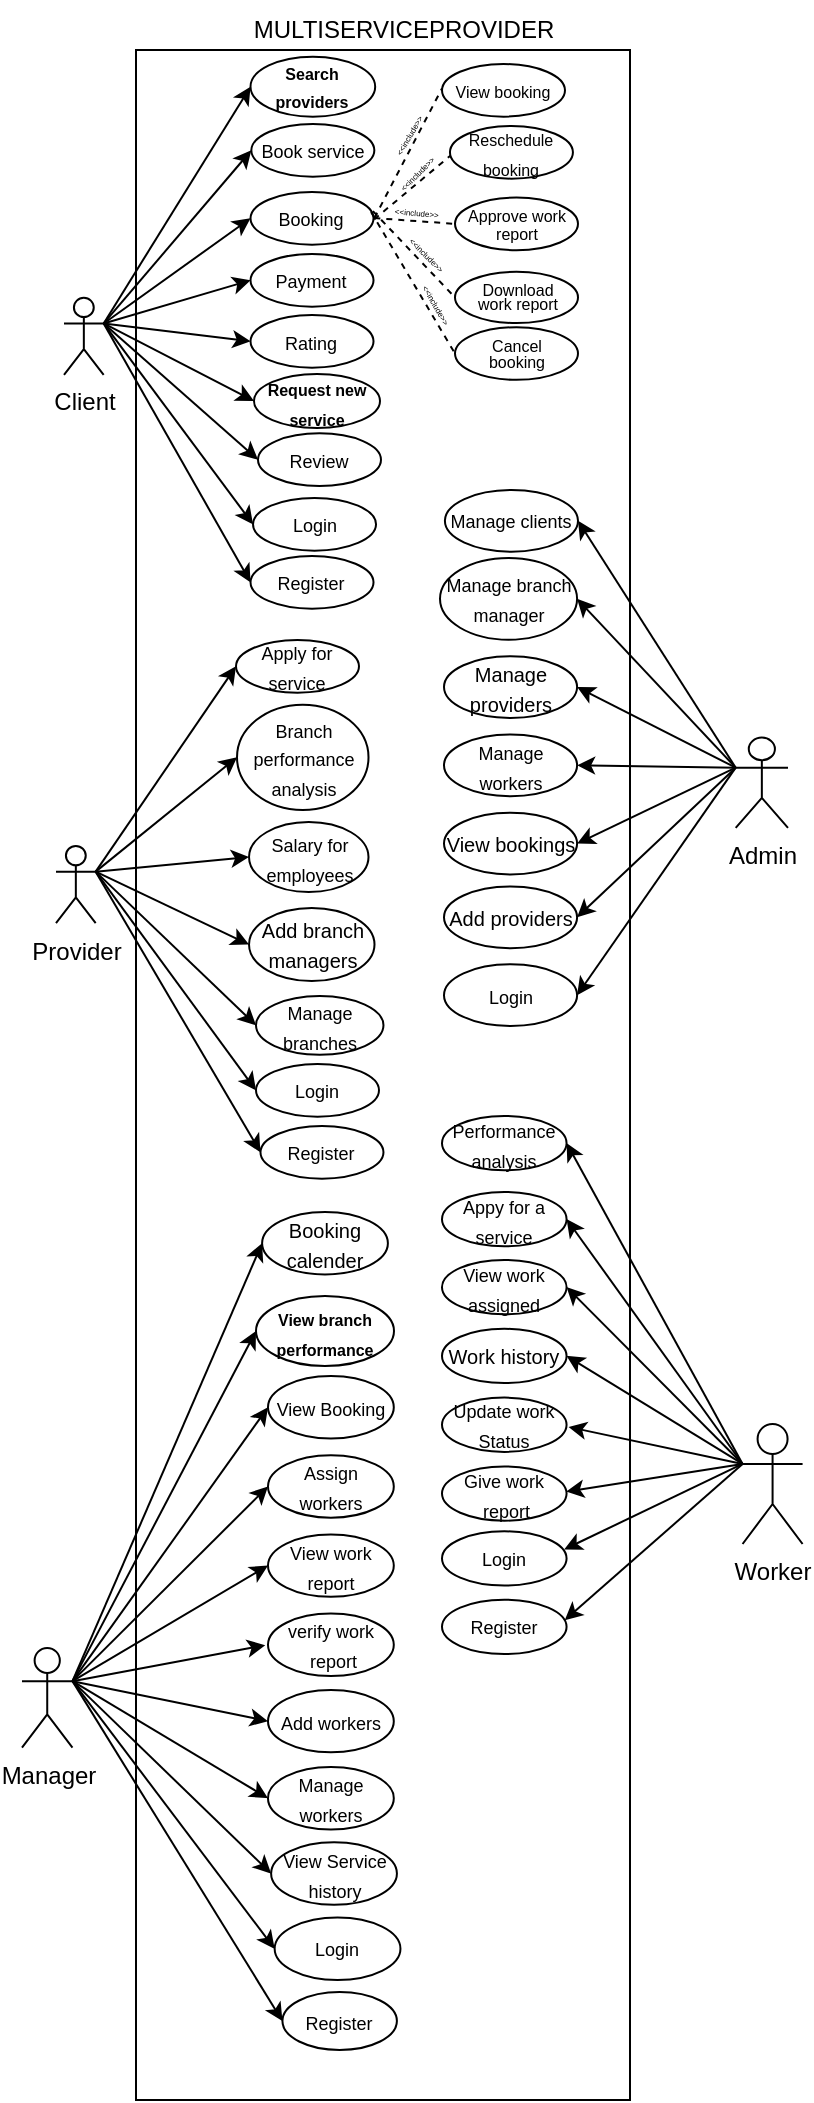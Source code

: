 <mxfile version="23.1.1" type="device">
  <diagram name="Page-1" id="oVPi933CWWoep60OKZXL">
    <mxGraphModel dx="1177" dy="515" grid="0" gridSize="10" guides="1" tooltips="1" connect="1" arrows="1" fold="1" page="1" pageScale="1" pageWidth="827" pageHeight="1169" math="0" shadow="0">
      <root>
        <mxCell id="0" />
        <mxCell id="1" parent="0" />
        <mxCell id="0siwuVJM-t-YtTtaEbzd-194" value="" style="rounded=0;whiteSpace=wrap;html=1;" parent="1" vertex="1">
          <mxGeometry x="186" y="35" width="247" height="1025" as="geometry" />
        </mxCell>
        <mxCell id="0siwuVJM-t-YtTtaEbzd-187" value="" style="group" parent="1" vertex="1" connectable="0">
          <mxGeometry x="163" y="42" width="244" height="272.32" as="geometry" />
        </mxCell>
        <mxCell id="0siwuVJM-t-YtTtaEbzd-21" value="&lt;font style=&quot;font-size: 4px;&quot;&gt;&amp;lt;&amp;lt;include&amp;gt;&amp;gt;&lt;/font&gt;" style="text;html=1;align=center;verticalAlign=middle;resizable=0;points=[];autosize=1;strokeColor=none;fillColor=none;rotation=-60;fontSize=6;container=0;" parent="0siwuVJM-t-YtTtaEbzd-187" vertex="1">
          <mxGeometry x="138.996" y="26.32" width="40" height="19" as="geometry" />
        </mxCell>
        <mxCell id="0siwuVJM-t-YtTtaEbzd-2" value="&lt;p style=&quot;line-height: 100%;&quot;&gt;&lt;font style=&quot;font-size: 8px;&quot;&gt;&lt;b&gt;Search providers&lt;/b&gt;&lt;/font&gt;&lt;/p&gt;" style="ellipse;whiteSpace=wrap;html=1;container=0;" parent="0siwuVJM-t-YtTtaEbzd-187" vertex="1">
          <mxGeometry x="80.26" y="-3.68" width="62.33" height="30" as="geometry" />
        </mxCell>
        <mxCell id="0siwuVJM-t-YtTtaEbzd-3" value="&lt;font style=&quot;font-size: 9px;&quot;&gt;Book service&lt;/font&gt;" style="ellipse;whiteSpace=wrap;html=1;container=0;" parent="0siwuVJM-t-YtTtaEbzd-187" vertex="1">
          <mxGeometry x="80.672" y="30.003" width="61.496" height="26.321" as="geometry" />
        </mxCell>
        <mxCell id="0siwuVJM-t-YtTtaEbzd-4" value="&lt;font style=&quot;font-size: 9px;&quot;&gt;Booking&lt;/font&gt;" style="ellipse;whiteSpace=wrap;html=1;container=0;" parent="0siwuVJM-t-YtTtaEbzd-187" vertex="1">
          <mxGeometry x="80.262" y="64.005" width="61.496" height="26.321" as="geometry" />
        </mxCell>
        <mxCell id="0siwuVJM-t-YtTtaEbzd-5" value="&lt;font style=&quot;font-size: 9px;&quot;&gt;Payment&lt;/font&gt;" style="ellipse;whiteSpace=wrap;html=1;container=0;" parent="0siwuVJM-t-YtTtaEbzd-187" vertex="1">
          <mxGeometry x="80.262" y="94.998" width="61.496" height="26.321" as="geometry" />
        </mxCell>
        <mxCell id="0siwuVJM-t-YtTtaEbzd-6" value="&lt;font style=&quot;font-size: 9px;&quot;&gt;Rating&lt;/font&gt;" style="ellipse;whiteSpace=wrap;html=1;container=0;" parent="0siwuVJM-t-YtTtaEbzd-187" vertex="1">
          <mxGeometry x="80.262" y="125.511" width="61.496" height="26.321" as="geometry" />
        </mxCell>
        <mxCell id="0siwuVJM-t-YtTtaEbzd-7" value="&lt;font style=&quot;font-size: 9px;&quot;&gt;Review&lt;/font&gt;" style="ellipse;whiteSpace=wrap;html=1;container=0;" parent="0siwuVJM-t-YtTtaEbzd-187" vertex="1">
          <mxGeometry x="84.002" y="184.674" width="61.496" height="26.321" as="geometry" />
        </mxCell>
        <mxCell id="0siwuVJM-t-YtTtaEbzd-8" value="&lt;font style=&quot;font-size: 9px;&quot;&gt;Login&lt;/font&gt;" style="ellipse;whiteSpace=wrap;html=1;container=0;" parent="0siwuVJM-t-YtTtaEbzd-187" vertex="1">
          <mxGeometry x="81.512" y="216.996" width="61.496" height="26.321" as="geometry" />
        </mxCell>
        <mxCell id="0siwuVJM-t-YtTtaEbzd-12" value="" style="endArrow=none;dashed=1;html=1;rounded=0;entryX=0;entryY=0.463;entryDx=0;entryDy=0;entryPerimeter=0;" parent="0siwuVJM-t-YtTtaEbzd-187" target="0siwuVJM-t-YtTtaEbzd-14" edge="1">
          <mxGeometry width="50" height="50" relative="1" as="geometry">
            <mxPoint x="142.168" y="77.037" as="sourcePoint" />
            <mxPoint x="184.488" y="52.0" as="targetPoint" />
          </mxGeometry>
        </mxCell>
        <mxCell id="0siwuVJM-t-YtTtaEbzd-14" value="&lt;font style=&quot;font-size: 8px;&quot;&gt;View booking&lt;/font&gt;" style="ellipse;whiteSpace=wrap;html=1;container=0;" parent="0siwuVJM-t-YtTtaEbzd-187" vertex="1">
          <mxGeometry x="176.004" y="0.003" width="61.496" height="26.321" as="geometry" />
        </mxCell>
        <mxCell id="0siwuVJM-t-YtTtaEbzd-15" value="&lt;p style=&quot;line-height: 60%;&quot;&gt;&lt;font style=&quot;font-size: 8px;&quot;&gt;Approve work&lt;br&gt;report&lt;/font&gt;&lt;/p&gt;" style="ellipse;whiteSpace=wrap;html=1;container=0;" parent="0siwuVJM-t-YtTtaEbzd-187" vertex="1">
          <mxGeometry x="182.504" y="66.765" width="61.496" height="26.321" as="geometry" />
        </mxCell>
        <mxCell id="0siwuVJM-t-YtTtaEbzd-16" value="&lt;p style=&quot;line-height: 80%; font-size: 8px;&quot;&gt;&lt;font style=&quot;font-size: 8px;&quot;&gt;Download&lt;br&gt;work report&lt;/font&gt;&lt;/p&gt;" style="ellipse;whiteSpace=wrap;html=1;container=0;" parent="0siwuVJM-t-YtTtaEbzd-187" vertex="1">
          <mxGeometry x="182.5" y="103.89" width="61.5" height="25.64" as="geometry" />
        </mxCell>
        <mxCell id="0siwuVJM-t-YtTtaEbzd-17" value="&lt;p style=&quot;line-height: 100%; font-size: 8px;&quot;&gt;&lt;font style=&quot;font-size: 8px;&quot;&gt;Cancel&lt;br&gt;booking&lt;/font&gt;&lt;/p&gt;" style="ellipse;whiteSpace=wrap;html=1;container=0;" parent="0siwuVJM-t-YtTtaEbzd-187" vertex="1">
          <mxGeometry x="182.504" y="131.605" width="61.496" height="26.321" as="geometry" />
        </mxCell>
        <mxCell id="0siwuVJM-t-YtTtaEbzd-18" value="" style="endArrow=none;dashed=1;html=1;rounded=0;entryX=0;entryY=0.5;entryDx=0;entryDy=0;" parent="0siwuVJM-t-YtTtaEbzd-187" target="0siwuVJM-t-YtTtaEbzd-15" edge="1">
          <mxGeometry width="50" height="50" relative="1" as="geometry">
            <mxPoint x="142.168" y="77.037" as="sourcePoint" />
            <mxPoint x="175.23" y="44.938" as="targetPoint" />
          </mxGeometry>
        </mxCell>
        <mxCell id="0siwuVJM-t-YtTtaEbzd-19" value="" style="endArrow=none;dashed=1;html=1;rounded=0;entryX=0;entryY=0.5;entryDx=0;entryDy=0;exitX=0.995;exitY=0.362;exitDx=0;exitDy=0;exitPerimeter=0;" parent="0siwuVJM-t-YtTtaEbzd-187" source="0siwuVJM-t-YtTtaEbzd-4" target="0siwuVJM-t-YtTtaEbzd-16" edge="1">
          <mxGeometry width="50" height="50" relative="1" as="geometry">
            <mxPoint x="148.78" y="83.457" as="sourcePoint" />
            <mxPoint x="191.1" y="86.667" as="targetPoint" />
          </mxGeometry>
        </mxCell>
        <mxCell id="0siwuVJM-t-YtTtaEbzd-20" value="" style="endArrow=none;dashed=1;html=1;rounded=0;entryX=0;entryY=0.5;entryDx=0;entryDy=0;exitX=0.98;exitY=0.379;exitDx=0;exitDy=0;exitPerimeter=0;" parent="0siwuVJM-t-YtTtaEbzd-187" source="0siwuVJM-t-YtTtaEbzd-4" target="0siwuVJM-t-YtTtaEbzd-17" edge="1">
          <mxGeometry width="50" height="50" relative="1" as="geometry">
            <mxPoint x="155.393" y="89.877" as="sourcePoint" />
            <mxPoint x="197.713" y="93.086" as="targetPoint" />
          </mxGeometry>
        </mxCell>
        <mxCell id="0siwuVJM-t-YtTtaEbzd-25" value="&lt;font style=&quot;font-size: 4px;&quot;&gt;&amp;lt;&amp;lt;include&amp;gt;&amp;gt;&lt;/font&gt;" style="text;html=1;align=center;verticalAlign=middle;resizable=0;points=[];autosize=1;strokeColor=none;fillColor=none;rotation=5;fontSize=6;container=0;" parent="0siwuVJM-t-YtTtaEbzd-187" vertex="1">
          <mxGeometry x="142.504" y="64.003" width="40" height="19" as="geometry" />
        </mxCell>
        <mxCell id="0siwuVJM-t-YtTtaEbzd-26" value="&lt;font style=&quot;font-size: 4px;&quot;&gt;&amp;lt;&amp;lt;include&amp;gt;&amp;gt;&lt;/font&gt;" style="text;html=1;align=center;verticalAlign=middle;resizable=0;points=[];autosize=1;strokeColor=none;fillColor=none;rotation=45;fontSize=6;container=0;" parent="0siwuVJM-t-YtTtaEbzd-187" vertex="1">
          <mxGeometry x="148.167" y="85.761" width="40" height="19" as="geometry" />
        </mxCell>
        <mxCell id="0siwuVJM-t-YtTtaEbzd-27" value="&lt;font style=&quot;font-size: 4px;&quot;&gt;&amp;lt;&amp;lt;include&amp;gt;&amp;gt;&lt;/font&gt;" style="text;html=1;align=center;verticalAlign=middle;resizable=0;points=[];autosize=1;strokeColor=none;fillColor=none;rotation=60;fontSize=6;container=0;" parent="0siwuVJM-t-YtTtaEbzd-187" vertex="1">
          <mxGeometry x="152.997" y="110.53" width="40" height="19" as="geometry" />
        </mxCell>
        <mxCell id="9RvJkZ9ZEYLpTLFD3yoK-2" value="&lt;font style=&quot;font-size: 4px;&quot;&gt;&amp;lt;&amp;lt;include&amp;gt;&amp;gt;&lt;/font&gt;" style="text;html=1;align=center;verticalAlign=middle;resizable=0;points=[];autosize=1;strokeColor=none;fillColor=none;rotation=-45;fontSize=6;container=0;" vertex="1" parent="0siwuVJM-t-YtTtaEbzd-187">
          <mxGeometry x="143.004" y="45.323" width="40" height="19" as="geometry" />
        </mxCell>
        <mxCell id="0siwuVJM-t-YtTtaEbzd-9" value="&lt;font style=&quot;font-size: 9px;&quot;&gt;Register&lt;/font&gt;" style="ellipse;whiteSpace=wrap;html=1;container=0;" parent="0siwuVJM-t-YtTtaEbzd-187" vertex="1">
          <mxGeometry x="80.262" y="245.999" width="61.496" height="26.321" as="geometry" />
        </mxCell>
        <mxCell id="0siwuVJM-t-YtTtaEbzd-189" value="" style="group" parent="1" vertex="1" connectable="0">
          <mxGeometry x="340" y="299" width="172" height="224" as="geometry" />
        </mxCell>
        <mxCell id="0siwuVJM-t-YtTtaEbzd-164" value="&lt;font style=&quot;font-size: 9px;&quot;&gt;Manage branch manager&lt;br&gt;&lt;/font&gt;" style="ellipse;whiteSpace=wrap;html=1;container=0;" parent="0siwuVJM-t-YtTtaEbzd-189" vertex="1">
          <mxGeometry x="-2" y="-10" width="68.55" height="40.85" as="geometry" />
        </mxCell>
        <mxCell id="0siwuVJM-t-YtTtaEbzd-165" value="&lt;font size=&quot;1&quot;&gt;Manage providers&lt;/font&gt;" style="ellipse;whiteSpace=wrap;html=1;container=0;" parent="0siwuVJM-t-YtTtaEbzd-189" vertex="1">
          <mxGeometry y="39.122" width="66.549" height="30.846" as="geometry" />
        </mxCell>
        <mxCell id="0siwuVJM-t-YtTtaEbzd-166" value="&lt;font style=&quot;font-size: 9px;&quot;&gt;Manage &lt;br&gt;workers&lt;br&gt;&lt;/font&gt;" style="ellipse;whiteSpace=wrap;html=1;container=0;" parent="0siwuVJM-t-YtTtaEbzd-189" vertex="1">
          <mxGeometry y="78.244" width="66.549" height="30.846" as="geometry" />
        </mxCell>
        <mxCell id="0siwuVJM-t-YtTtaEbzd-167" value="&lt;font size=&quot;1&quot;&gt;View bookings&lt;/font&gt;" style="ellipse;whiteSpace=wrap;html=1;container=0;" parent="0siwuVJM-t-YtTtaEbzd-189" vertex="1">
          <mxGeometry y="117.366" width="66.549" height="30.846" as="geometry" />
        </mxCell>
        <mxCell id="0siwuVJM-t-YtTtaEbzd-168" value="&lt;font size=&quot;1&quot;&gt;Add providers&lt;/font&gt;" style="ellipse;whiteSpace=wrap;html=1;container=0;" parent="0siwuVJM-t-YtTtaEbzd-189" vertex="1">
          <mxGeometry y="154.231" width="66.549" height="30.846" as="geometry" />
        </mxCell>
        <mxCell id="0siwuVJM-t-YtTtaEbzd-169" value="&lt;font style=&quot;font-size: 9px;&quot;&gt;Login&lt;/font&gt;" style="ellipse;whiteSpace=wrap;html=1;container=0;" parent="0siwuVJM-t-YtTtaEbzd-189" vertex="1">
          <mxGeometry y="193.154" width="66.549" height="30.846" as="geometry" />
        </mxCell>
        <mxCell id="0siwuVJM-t-YtTtaEbzd-163" value="Admin" style="shape=umlActor;verticalLabelPosition=bottom;verticalAlign=top;html=1;outlineConnect=0;container=0;" parent="0siwuVJM-t-YtTtaEbzd-189" vertex="1">
          <mxGeometry x="145.848" y="79.802" width="26.152" height="45.143" as="geometry" />
        </mxCell>
        <mxCell id="0siwuVJM-t-YtTtaEbzd-171" value="" style="endArrow=classic;html=1;rounded=0;entryX=1;entryY=0.5;entryDx=0;entryDy=0;exitX=0;exitY=0.333;exitDx=0;exitDy=0;exitPerimeter=0;" parent="0siwuVJM-t-YtTtaEbzd-189" source="0siwuVJM-t-YtTtaEbzd-163" target="0siwuVJM-t-YtTtaEbzd-164" edge="1">
          <mxGeometry width="50" height="50" relative="1" as="geometry">
            <mxPoint x="185.913" y="141.381" as="sourcePoint" />
            <mxPoint x="223.838" y="117.306" as="targetPoint" />
          </mxGeometry>
        </mxCell>
        <mxCell id="0siwuVJM-t-YtTtaEbzd-172" value="" style="endArrow=classic;html=1;rounded=0;entryX=1;entryY=0.5;entryDx=0;entryDy=0;exitX=0;exitY=0.333;exitDx=0;exitDy=0;exitPerimeter=0;" parent="0siwuVJM-t-YtTtaEbzd-189" source="0siwuVJM-t-YtTtaEbzd-163" target="0siwuVJM-t-YtTtaEbzd-165" edge="1">
          <mxGeometry width="50" height="50" relative="1" as="geometry">
            <mxPoint x="-13.733" y="148.904" as="sourcePoint" />
            <mxPoint x="52.1" y="9.72" as="targetPoint" />
          </mxGeometry>
        </mxCell>
        <mxCell id="0siwuVJM-t-YtTtaEbzd-173" value="" style="endArrow=classic;html=1;rounded=0;entryX=1;entryY=0.5;entryDx=0;entryDy=0;exitX=0;exitY=0.333;exitDx=0;exitDy=0;exitPerimeter=0;" parent="0siwuVJM-t-YtTtaEbzd-189" source="0siwuVJM-t-YtTtaEbzd-163" target="0siwuVJM-t-YtTtaEbzd-166" edge="1">
          <mxGeometry width="50" height="50" relative="1" as="geometry">
            <mxPoint x="-6.577" y="156.428" as="sourcePoint" />
            <mxPoint x="59.256" y="17.244" as="targetPoint" />
          </mxGeometry>
        </mxCell>
        <mxCell id="0siwuVJM-t-YtTtaEbzd-174" value="" style="endArrow=classic;html=1;rounded=0;entryX=1;entryY=0.5;entryDx=0;entryDy=0;exitX=0;exitY=0.333;exitDx=0;exitDy=0;exitPerimeter=0;" parent="0siwuVJM-t-YtTtaEbzd-189" source="0siwuVJM-t-YtTtaEbzd-163" target="0siwuVJM-t-YtTtaEbzd-167" edge="1">
          <mxGeometry width="50" height="50" relative="1" as="geometry">
            <mxPoint x="-21.604" y="142.885" as="sourcePoint" />
            <mxPoint x="66.412" y="24.767" as="targetPoint" />
          </mxGeometry>
        </mxCell>
        <mxCell id="0siwuVJM-t-YtTtaEbzd-175" value="" style="endArrow=classic;html=1;rounded=0;entryX=1;entryY=0.5;entryDx=0;entryDy=0;exitX=0;exitY=0.333;exitDx=0;exitDy=0;exitPerimeter=0;" parent="0siwuVJM-t-YtTtaEbzd-189" source="0siwuVJM-t-YtTtaEbzd-163" target="0siwuVJM-t-YtTtaEbzd-168" edge="1">
          <mxGeometry width="50" height="50" relative="1" as="geometry">
            <mxPoint x="22.046" y="186.521" as="sourcePoint" />
            <mxPoint x="87.879" y="47.337" as="targetPoint" />
          </mxGeometry>
        </mxCell>
        <mxCell id="0siwuVJM-t-YtTtaEbzd-176" value="" style="endArrow=classic;html=1;rounded=0;entryX=1;entryY=0.5;entryDx=0;entryDy=0;exitX=0;exitY=0.333;exitDx=0;exitDy=0;exitPerimeter=0;" parent="0siwuVJM-t-YtTtaEbzd-189" source="0siwuVJM-t-YtTtaEbzd-163" target="0siwuVJM-t-YtTtaEbzd-169" edge="1">
          <mxGeometry width="50" height="50" relative="1" as="geometry">
            <mxPoint x="29.202" y="194.045" as="sourcePoint" />
            <mxPoint x="95.035" y="54.861" as="targetPoint" />
          </mxGeometry>
        </mxCell>
        <mxCell id="0siwuVJM-t-YtTtaEbzd-170" value="" style="endArrow=classic;html=1;rounded=0;entryX=1;entryY=0.333;entryDx=0;entryDy=0;entryPerimeter=0;exitX=1;exitY=0.333;exitDx=0;exitDy=0;exitPerimeter=0;" parent="0siwuVJM-t-YtTtaEbzd-189" source="0siwuVJM-t-YtTtaEbzd-163" target="0siwuVJM-t-YtTtaEbzd-163" edge="1">
          <mxGeometry width="50" height="50" relative="1" as="geometry">
            <mxPoint x="185.913" y="137.619" as="sourcePoint" />
            <mxPoint x="221.691" y="100.002" as="targetPoint" />
          </mxGeometry>
        </mxCell>
        <mxCell id="0siwuVJM-t-YtTtaEbzd-195" value="MULTISERVICEPROVIDER" style="text;strokeColor=none;align=center;fillColor=none;html=1;verticalAlign=middle;whiteSpace=wrap;rounded=0;" parent="1" vertex="1">
          <mxGeometry x="290" y="10" width="60" height="30" as="geometry" />
        </mxCell>
        <mxCell id="9RvJkZ9ZEYLpTLFD3yoK-1" value="&lt;font style=&quot;font-size: 8px;&quot;&gt;Reschedule booking&lt;/font&gt;" style="ellipse;whiteSpace=wrap;html=1;container=0;" vertex="1" parent="1">
          <mxGeometry x="342.974" y="73.003" width="61.496" height="26.321" as="geometry" />
        </mxCell>
        <mxCell id="9RvJkZ9ZEYLpTLFD3yoK-3" value="" style="endArrow=none;dashed=1;html=1;rounded=0;entryX=0.003;entryY=0.565;entryDx=0;entryDy=0;entryPerimeter=0;exitX=0;exitY=0.813;exitDx=0;exitDy=0;exitPerimeter=0;" edge="1" parent="1" source="0siwuVJM-t-YtTtaEbzd-25" target="9RvJkZ9ZEYLpTLFD3yoK-1">
          <mxGeometry width="50" height="50" relative="1" as="geometry">
            <mxPoint x="294.168" y="86.707" as="sourcePoint" />
            <mxPoint x="335" y="89.67" as="targetPoint" />
          </mxGeometry>
        </mxCell>
        <mxCell id="9RvJkZ9ZEYLpTLFD3yoK-4" value="&lt;font style=&quot;font-size: 8px;&quot;&gt;&lt;b&gt;Request new service&lt;/b&gt;&lt;/font&gt;" style="ellipse;whiteSpace=wrap;html=1;container=0;" vertex="1" parent="1">
          <mxGeometry x="245" y="197" width="63" height="27" as="geometry" />
        </mxCell>
        <mxCell id="9RvJkZ9ZEYLpTLFD3yoK-8" value="" style="endArrow=classic;html=1;rounded=0;entryX=0;entryY=0.5;entryDx=0;entryDy=0;exitX=1;exitY=0.333;exitDx=0;exitDy=0;exitPerimeter=0;" edge="1" parent="1" source="0siwuVJM-t-YtTtaEbzd-1" target="9RvJkZ9ZEYLpTLFD3yoK-4">
          <mxGeometry width="50" height="50" relative="1" as="geometry">
            <mxPoint x="182" y="174" as="sourcePoint" />
            <mxPoint x="253" y="191" as="targetPoint" />
          </mxGeometry>
        </mxCell>
        <mxCell id="9RvJkZ9ZEYLpTLFD3yoK-14" value="" style="group" vertex="1" connectable="0" parent="1">
          <mxGeometry x="339.002" y="568" width="180.288" height="269" as="geometry" />
        </mxCell>
        <mxCell id="0siwuVJM-t-YtTtaEbzd-42" value="&lt;font style=&quot;font-size: 9px;&quot;&gt;View work&lt;br&gt;assigned&lt;br&gt;&lt;/font&gt;" style="ellipse;whiteSpace=wrap;html=1;container=0;" parent="9RvJkZ9ZEYLpTLFD3yoK-14" vertex="1">
          <mxGeometry y="72" width="62.288" height="27.128" as="geometry" />
        </mxCell>
        <mxCell id="0siwuVJM-t-YtTtaEbzd-43" value="&lt;font size=&quot;1&quot;&gt;Work history&lt;/font&gt;" style="ellipse;whiteSpace=wrap;html=1;container=0;" parent="9RvJkZ9ZEYLpTLFD3yoK-14" vertex="1">
          <mxGeometry y="106.406" width="62.288" height="27.128" as="geometry" />
        </mxCell>
        <mxCell id="0siwuVJM-t-YtTtaEbzd-44" value="&lt;font style=&quot;font-size: 9px;&quot;&gt;Update work&lt;br&gt;Status&lt;br&gt;&lt;/font&gt;" style="ellipse;whiteSpace=wrap;html=1;container=0;" parent="9RvJkZ9ZEYLpTLFD3yoK-14" vertex="1">
          <mxGeometry y="140.813" width="62.288" height="27.128" as="geometry" />
        </mxCell>
        <mxCell id="0siwuVJM-t-YtTtaEbzd-45" value="&lt;font style=&quot;font-size: 9px;&quot;&gt;Give work&lt;br&gt;&amp;nbsp;report&lt;/font&gt;" style="ellipse;whiteSpace=wrap;html=1;container=0;" parent="9RvJkZ9ZEYLpTLFD3yoK-14" vertex="1">
          <mxGeometry y="175.219" width="62.288" height="27.128" as="geometry" />
        </mxCell>
        <mxCell id="0siwuVJM-t-YtTtaEbzd-48" value="&lt;font style=&quot;font-size: 9px;&quot;&gt;Login&lt;/font&gt;" style="ellipse;whiteSpace=wrap;html=1;container=0;" parent="9RvJkZ9ZEYLpTLFD3yoK-14" vertex="1">
          <mxGeometry y="207.641" width="62.288" height="27.128" as="geometry" />
        </mxCell>
        <mxCell id="0siwuVJM-t-YtTtaEbzd-49" value="&lt;font style=&quot;font-size: 9px;&quot;&gt;Register&lt;/font&gt;" style="ellipse;whiteSpace=wrap;html=1;container=0;" parent="9RvJkZ9ZEYLpTLFD3yoK-14" vertex="1">
          <mxGeometry y="241.872" width="62.288" height="27.128" as="geometry" />
        </mxCell>
        <mxCell id="0siwuVJM-t-YtTtaEbzd-61" value="" style="endArrow=classic;html=1;rounded=0;entryX=1;entryY=0.333;entryDx=0;entryDy=0;entryPerimeter=0;exitX=1;exitY=0.333;exitDx=0;exitDy=0;exitPerimeter=0;" parent="9RvJkZ9ZEYLpTLFD3yoK-14" edge="1">
          <mxGeometry width="50" height="50" relative="1" as="geometry">
            <mxPoint x="136.378" y="173.233" as="sourcePoint" />
            <mxPoint x="136.378" y="173.233" as="targetPoint" />
          </mxGeometry>
        </mxCell>
        <mxCell id="0siwuVJM-t-YtTtaEbzd-62" value="" style="endArrow=classic;html=1;rounded=0;entryX=1;entryY=0.5;entryDx=0;entryDy=0;exitX=0;exitY=0.333;exitDx=0;exitDy=0;exitPerimeter=0;" parent="9RvJkZ9ZEYLpTLFD3yoK-14" source="9RvJkZ9ZEYLpTLFD3yoK-9" target="0siwuVJM-t-YtTtaEbzd-42" edge="1">
          <mxGeometry width="50" height="50" relative="1" as="geometry">
            <mxPoint x="136.378" y="173.233" as="sourcePoint" />
            <mxPoint x="167.442" y="187.129" as="targetPoint" />
          </mxGeometry>
        </mxCell>
        <mxCell id="0siwuVJM-t-YtTtaEbzd-63" value="" style="endArrow=classic;html=1;rounded=0;entryX=1;entryY=0.5;entryDx=0;entryDy=0;exitX=0;exitY=0.333;exitDx=0;exitDy=0;exitPerimeter=0;" parent="9RvJkZ9ZEYLpTLFD3yoK-14" source="9RvJkZ9ZEYLpTLFD3yoK-9" target="0siwuVJM-t-YtTtaEbzd-43" edge="1">
          <mxGeometry width="50" height="50" relative="1" as="geometry">
            <mxPoint x="136.378" y="173.233" as="sourcePoint" />
            <mxPoint x="6.698" y="92.512" as="targetPoint" />
          </mxGeometry>
        </mxCell>
        <mxCell id="0siwuVJM-t-YtTtaEbzd-64" value="" style="endArrow=classic;html=1;rounded=0;entryX=1.016;entryY=0.541;entryDx=0;entryDy=0;exitX=0;exitY=0.333;exitDx=0;exitDy=0;exitPerimeter=0;entryPerimeter=0;" parent="9RvJkZ9ZEYLpTLFD3yoK-14" source="9RvJkZ9ZEYLpTLFD3yoK-9" target="0siwuVJM-t-YtTtaEbzd-44" edge="1">
          <mxGeometry width="50" height="50" relative="1" as="geometry">
            <mxPoint x="136.378" y="173.233" as="sourcePoint" />
            <mxPoint x="13.395" y="99.128" as="targetPoint" />
          </mxGeometry>
        </mxCell>
        <mxCell id="0siwuVJM-t-YtTtaEbzd-65" value="" style="endArrow=classic;html=1;rounded=0;entryX=0.996;entryY=0.464;entryDx=0;entryDy=0;exitX=0;exitY=0.333;exitDx=0;exitDy=0;exitPerimeter=0;entryPerimeter=0;" parent="9RvJkZ9ZEYLpTLFD3yoK-14" source="9RvJkZ9ZEYLpTLFD3yoK-9" target="0siwuVJM-t-YtTtaEbzd-45" edge="1">
          <mxGeometry width="50" height="50" relative="1" as="geometry">
            <mxPoint x="136.378" y="173.233" as="sourcePoint" />
            <mxPoint x="20.093" y="105.745" as="targetPoint" />
          </mxGeometry>
        </mxCell>
        <mxCell id="0siwuVJM-t-YtTtaEbzd-68" value="" style="endArrow=classic;html=1;rounded=0;entryX=0.98;entryY=0.336;entryDx=0;entryDy=0;exitX=0;exitY=0.333;exitDx=0;exitDy=0;exitPerimeter=0;entryPerimeter=0;" parent="9RvJkZ9ZEYLpTLFD3yoK-14" source="9RvJkZ9ZEYLpTLFD3yoK-9" target="0siwuVJM-t-YtTtaEbzd-48" edge="1">
          <mxGeometry width="50" height="50" relative="1" as="geometry">
            <mxPoint x="136.378" y="173.233" as="sourcePoint" />
            <mxPoint x="40.186" y="125.595" as="targetPoint" />
          </mxGeometry>
        </mxCell>
        <mxCell id="0siwuVJM-t-YtTtaEbzd-69" value="" style="endArrow=classic;html=1;rounded=0;entryX=0.985;entryY=0.378;entryDx=0;entryDy=0;exitX=0;exitY=0.333;exitDx=0;exitDy=0;exitPerimeter=0;entryPerimeter=0;" parent="9RvJkZ9ZEYLpTLFD3yoK-14" source="9RvJkZ9ZEYLpTLFD3yoK-9" target="0siwuVJM-t-YtTtaEbzd-49" edge="1">
          <mxGeometry width="50" height="50" relative="1" as="geometry">
            <mxPoint x="136.378" y="173.233" as="sourcePoint" />
            <mxPoint x="46.884" y="132.211" as="targetPoint" />
          </mxGeometry>
        </mxCell>
        <mxCell id="9RvJkZ9ZEYLpTLFD3yoK-9" value="Worker" style="shape=umlActor;verticalLabelPosition=bottom;verticalAlign=top;html=1;outlineConnect=0;" vertex="1" parent="9RvJkZ9ZEYLpTLFD3yoK-14">
          <mxGeometry x="150.288" y="154" width="30" height="60" as="geometry" />
        </mxCell>
        <mxCell id="9RvJkZ9ZEYLpTLFD3yoK-10" value="&lt;font style=&quot;font-size: 9px;&quot;&gt;Appy for a service&lt;br&gt;&lt;/font&gt;" style="ellipse;whiteSpace=wrap;html=1;container=0;" vertex="1" parent="9RvJkZ9ZEYLpTLFD3yoK-14">
          <mxGeometry y="38" width="62.288" height="27.128" as="geometry" />
        </mxCell>
        <mxCell id="9RvJkZ9ZEYLpTLFD3yoK-11" value="&lt;font style=&quot;font-size: 9px;&quot;&gt;Performance&lt;br&gt;analysis&lt;br&gt;&lt;/font&gt;" style="ellipse;whiteSpace=wrap;html=1;container=0;" vertex="1" parent="9RvJkZ9ZEYLpTLFD3yoK-14">
          <mxGeometry width="62.288" height="27.128" as="geometry" />
        </mxCell>
        <mxCell id="9RvJkZ9ZEYLpTLFD3yoK-12" value="" style="endArrow=classic;html=1;rounded=0;entryX=1;entryY=0.5;entryDx=0;entryDy=0;exitX=0;exitY=0.333;exitDx=0;exitDy=0;exitPerimeter=0;" edge="1" parent="9RvJkZ9ZEYLpTLFD3yoK-14" source="9RvJkZ9ZEYLpTLFD3yoK-9" target="9RvJkZ9ZEYLpTLFD3yoK-10">
          <mxGeometry width="50" height="50" relative="1" as="geometry">
            <mxPoint x="160.288" y="184" as="sourcePoint" />
            <mxPoint x="72.288" y="96" as="targetPoint" />
          </mxGeometry>
        </mxCell>
        <mxCell id="9RvJkZ9ZEYLpTLFD3yoK-13" value="" style="endArrow=classic;html=1;rounded=0;entryX=1;entryY=0.5;entryDx=0;entryDy=0;exitX=0;exitY=0.333;exitDx=0;exitDy=0;exitPerimeter=0;" edge="1" parent="9RvJkZ9ZEYLpTLFD3yoK-14" source="9RvJkZ9ZEYLpTLFD3yoK-9" target="9RvJkZ9ZEYLpTLFD3yoK-11">
          <mxGeometry width="50" height="50" relative="1" as="geometry">
            <mxPoint x="170.288" y="194" as="sourcePoint" />
            <mxPoint x="82.288" y="106" as="targetPoint" />
          </mxGeometry>
        </mxCell>
        <mxCell id="9RvJkZ9ZEYLpTLFD3yoK-22" value="" style="group" vertex="1" connectable="0" parent="1">
          <mxGeometry x="135.996" y="615.998" width="182.234" height="419.002" as="geometry" />
        </mxCell>
        <mxCell id="9RvJkZ9ZEYLpTLFD3yoK-17" value="" style="group" vertex="1" connectable="0" parent="9RvJkZ9ZEYLpTLFD3yoK-22">
          <mxGeometry y="82.002" width="182.234" height="337" as="geometry" />
        </mxCell>
        <mxCell id="0siwuVJM-t-YtTtaEbzd-116" value="&lt;font style=&quot;font-size: 9px;&quot;&gt;Register&lt;/font&gt;" style="ellipse;whiteSpace=wrap;html=1;container=0;" parent="9RvJkZ9ZEYLpTLFD3yoK-17" vertex="1">
          <mxGeometry x="123.22" y="308" width="57.24" height="29" as="geometry" />
        </mxCell>
        <mxCell id="0siwuVJM-t-YtTtaEbzd-115" value="&lt;font style=&quot;font-size: 9px;&quot;&gt;Login&lt;/font&gt;" style="ellipse;whiteSpace=wrap;html=1;container=0;" parent="9RvJkZ9ZEYLpTLFD3yoK-17" vertex="1">
          <mxGeometry x="119.332" y="270.779" width="62.902" height="31.221" as="geometry" />
        </mxCell>
        <mxCell id="0siwuVJM-t-YtTtaEbzd-135" value="&lt;font style=&quot;font-size: 9px;&quot;&gt;View Service&lt;br&gt;history&lt;br&gt;&lt;/font&gt;" style="ellipse;whiteSpace=wrap;html=1;container=0;" parent="9RvJkZ9ZEYLpTLFD3yoK-17" vertex="1">
          <mxGeometry x="117.562" y="233.145" width="62.902" height="31.221" as="geometry" />
        </mxCell>
        <mxCell id="0siwuVJM-t-YtTtaEbzd-111" value="&lt;font style=&quot;font-size: 9px;&quot;&gt;View Booking&lt;br&gt;&lt;/font&gt;" style="ellipse;whiteSpace=wrap;html=1;container=0;" parent="9RvJkZ9ZEYLpTLFD3yoK-17" vertex="1">
          <mxGeometry x="116.004" width="62.902" height="31.221" as="geometry" />
        </mxCell>
        <mxCell id="0siwuVJM-t-YtTtaEbzd-112" value="&lt;font style=&quot;font-size: 9px;&quot;&gt;Assign workers&lt;/font&gt;" style="ellipse;whiteSpace=wrap;html=1;container=0;" parent="9RvJkZ9ZEYLpTLFD3yoK-17" vertex="1">
          <mxGeometry x="116.004" y="39.598" width="62.902" height="31.221" as="geometry" />
        </mxCell>
        <mxCell id="0siwuVJM-t-YtTtaEbzd-113" value="&lt;font style=&quot;font-size: 9px;&quot;&gt;View&lt;font style=&quot;font-size: 9px;&quot;&gt;&amp;nbsp;&lt;/font&gt;&lt;/font&gt;&lt;font style=&quot;font-size: 9px;&quot;&gt;work&lt;br&gt;report&lt;/font&gt;" style="ellipse;whiteSpace=wrap;html=1;container=0;" parent="9RvJkZ9ZEYLpTLFD3yoK-17" vertex="1">
          <mxGeometry x="116.004" y="79.196" width="62.902" height="31.221" as="geometry" />
        </mxCell>
        <mxCell id="0siwuVJM-t-YtTtaEbzd-114" value="&lt;font style=&quot;font-size: 9px;&quot;&gt;verify work&lt;br&gt;&amp;nbsp;report&lt;/font&gt;" style="ellipse;whiteSpace=wrap;html=1;container=0;" parent="9RvJkZ9ZEYLpTLFD3yoK-17" vertex="1">
          <mxGeometry x="116.004" y="118.794" width="62.902" height="31.221" as="geometry" />
        </mxCell>
        <mxCell id="0siwuVJM-t-YtTtaEbzd-126" value="&lt;font style=&quot;font-size: 9px;&quot;&gt;Add workers&lt;/font&gt;" style="ellipse;whiteSpace=wrap;html=1;container=0;" parent="9RvJkZ9ZEYLpTLFD3yoK-17" vertex="1">
          <mxGeometry x="116.004" y="156.961" width="62.902" height="31.221" as="geometry" />
        </mxCell>
        <mxCell id="0siwuVJM-t-YtTtaEbzd-127" value="&lt;font style=&quot;font-size: 9px;&quot;&gt;Manage &lt;br&gt;workers&lt;/font&gt;" style="ellipse;whiteSpace=wrap;html=1;container=0;" parent="9RvJkZ9ZEYLpTLFD3yoK-17" vertex="1">
          <mxGeometry x="116.004" y="195.503" width="62.902" height="31.221" as="geometry" />
        </mxCell>
        <mxCell id="0siwuVJM-t-YtTtaEbzd-110" value="Manager" style="shape=umlActor;verticalLabelPosition=bottom;verticalAlign=top;html=1;outlineConnect=0;container=0;" parent="9RvJkZ9ZEYLpTLFD3yoK-17" vertex="1">
          <mxGeometry x="-7" y="136" width="25.24" height="49.78" as="geometry" />
        </mxCell>
        <mxCell id="0siwuVJM-t-YtTtaEbzd-117" value="" style="endArrow=classic;html=1;rounded=0;entryX=1;entryY=0.333;entryDx=0;entryDy=0;entryPerimeter=0;exitX=1;exitY=0.333;exitDx=0;exitDy=0;exitPerimeter=0;" parent="9RvJkZ9ZEYLpTLFD3yoK-17" source="0siwuVJM-t-YtTtaEbzd-110" target="0siwuVJM-t-YtTtaEbzd-110" edge="1">
          <mxGeometry width="50" height="50" relative="1" as="geometry">
            <mxPoint x="383.553" y="315.756" as="sourcePoint" />
            <mxPoint x="421.764" y="274.274" as="targetPoint" />
          </mxGeometry>
        </mxCell>
        <mxCell id="0siwuVJM-t-YtTtaEbzd-118" value="" style="endArrow=classic;html=1;rounded=0;entryX=0;entryY=0.5;entryDx=0;entryDy=0;exitX=1;exitY=0.333;exitDx=0;exitDy=0;exitPerimeter=0;" parent="9RvJkZ9ZEYLpTLFD3yoK-17" source="0siwuVJM-t-YtTtaEbzd-110" target="0siwuVJM-t-YtTtaEbzd-111" edge="1">
          <mxGeometry width="50" height="50" relative="1" as="geometry">
            <mxPoint x="383.553" y="319.904" as="sourcePoint" />
            <mxPoint x="424.057" y="293.356" as="targetPoint" />
          </mxGeometry>
        </mxCell>
        <mxCell id="0siwuVJM-t-YtTtaEbzd-119" value="" style="endArrow=classic;html=1;rounded=0;entryX=0;entryY=0.5;entryDx=0;entryDy=0;exitX=1;exitY=0.333;exitDx=0;exitDy=0;exitPerimeter=0;" parent="9RvJkZ9ZEYLpTLFD3yoK-17" source="0siwuVJM-t-YtTtaEbzd-110" target="0siwuVJM-t-YtTtaEbzd-112" edge="1">
          <mxGeometry width="50" height="50" relative="1" as="geometry">
            <mxPoint x="170.333" y="328.2" as="sourcePoint" />
            <mxPoint x="240.642" y="174.719" as="targetPoint" />
          </mxGeometry>
        </mxCell>
        <mxCell id="0siwuVJM-t-YtTtaEbzd-120" value="" style="endArrow=classic;html=1;rounded=0;entryX=0;entryY=0.5;entryDx=0;entryDy=0;exitX=1;exitY=0.333;exitDx=0;exitDy=0;exitPerimeter=0;" parent="9RvJkZ9ZEYLpTLFD3yoK-17" source="0siwuVJM-t-YtTtaEbzd-110" target="0siwuVJM-t-YtTtaEbzd-113" edge="1">
          <mxGeometry width="50" height="50" relative="1" as="geometry">
            <mxPoint x="177.976" y="336.496" as="sourcePoint" />
            <mxPoint x="248.285" y="183.015" as="targetPoint" />
          </mxGeometry>
        </mxCell>
        <mxCell id="0siwuVJM-t-YtTtaEbzd-121" value="" style="endArrow=classic;html=1;rounded=0;entryX=-0.022;entryY=0.507;entryDx=0;entryDy=0;exitX=1;exitY=0.333;exitDx=0;exitDy=0;exitPerimeter=0;entryPerimeter=0;" parent="9RvJkZ9ZEYLpTLFD3yoK-17" source="0siwuVJM-t-YtTtaEbzd-110" target="0siwuVJM-t-YtTtaEbzd-114" edge="1">
          <mxGeometry width="50" height="50" relative="1" as="geometry">
            <mxPoint x="393.764" y="257" as="sourcePoint" />
            <mxPoint x="255.927" y="191.311" as="targetPoint" />
          </mxGeometry>
        </mxCell>
        <mxCell id="0siwuVJM-t-YtTtaEbzd-122" value="" style="endArrow=classic;html=1;rounded=0;entryX=0;entryY=0.5;entryDx=0;entryDy=0;exitX=1;exitY=0.333;exitDx=0;exitDy=0;exitPerimeter=0;" parent="9RvJkZ9ZEYLpTLFD3yoK-17" source="0siwuVJM-t-YtTtaEbzd-110" target="0siwuVJM-t-YtTtaEbzd-115" edge="1">
          <mxGeometry width="50" height="50" relative="1" as="geometry">
            <mxPoint x="208.545" y="369.681" as="sourcePoint" />
            <mxPoint x="278.854" y="216.2" as="targetPoint" />
          </mxGeometry>
        </mxCell>
        <mxCell id="0siwuVJM-t-YtTtaEbzd-137" value="" style="endArrow=classic;html=1;rounded=0;exitX=1;exitY=0.333;exitDx=0;exitDy=0;exitPerimeter=0;entryX=0;entryY=0.5;entryDx=0;entryDy=0;" parent="9RvJkZ9ZEYLpTLFD3yoK-17" source="0siwuVJM-t-YtTtaEbzd-110" target="0siwuVJM-t-YtTtaEbzd-135" edge="1">
          <mxGeometry width="50" height="50" relative="1" as="geometry">
            <mxPoint x="403.764" y="268" as="sourcePoint" />
            <mxPoint x="312.764" y="520" as="targetPoint" />
          </mxGeometry>
        </mxCell>
        <mxCell id="0siwuVJM-t-YtTtaEbzd-138" value="" style="endArrow=classic;html=1;rounded=0;exitX=1;exitY=0.333;exitDx=0;exitDy=0;exitPerimeter=0;entryX=0;entryY=0.5;entryDx=0;entryDy=0;" parent="9RvJkZ9ZEYLpTLFD3yoK-17" source="0siwuVJM-t-YtTtaEbzd-110" target="0siwuVJM-t-YtTtaEbzd-127" edge="1">
          <mxGeometry width="50" height="50" relative="1" as="geometry">
            <mxPoint x="413.764" y="278" as="sourcePoint" />
            <mxPoint x="322.764" y="530" as="targetPoint" />
          </mxGeometry>
        </mxCell>
        <mxCell id="0siwuVJM-t-YtTtaEbzd-139" value="" style="endArrow=classic;html=1;rounded=0;exitX=1;exitY=0.333;exitDx=0;exitDy=0;exitPerimeter=0;entryX=0;entryY=0.5;entryDx=0;entryDy=0;" parent="9RvJkZ9ZEYLpTLFD3yoK-17" source="0siwuVJM-t-YtTtaEbzd-110" target="0siwuVJM-t-YtTtaEbzd-126" edge="1">
          <mxGeometry width="50" height="50" relative="1" as="geometry">
            <mxPoint x="424.764" y="575" as="sourcePoint" />
            <mxPoint x="303.764" y="640" as="targetPoint" />
          </mxGeometry>
        </mxCell>
        <mxCell id="0siwuVJM-t-YtTtaEbzd-123" value="" style="endArrow=classic;html=1;rounded=0;exitX=1;exitY=0.333;exitDx=0;exitDy=0;exitPerimeter=0;entryX=0;entryY=0.5;entryDx=0;entryDy=0;" parent="9RvJkZ9ZEYLpTLFD3yoK-17" source="0siwuVJM-t-YtTtaEbzd-110" target="0siwuVJM-t-YtTtaEbzd-116" edge="1">
          <mxGeometry width="50" height="50" relative="1" as="geometry">
            <mxPoint x="-149.049" y="328.978" as="sourcePoint" />
            <mxPoint x="-132.472" y="330" as="targetPoint" />
          </mxGeometry>
        </mxCell>
        <mxCell id="9RvJkZ9ZEYLpTLFD3yoK-18" value="&lt;font size=&quot;1&quot;&gt;Booking calender&lt;/font&gt;" style="ellipse;whiteSpace=wrap;html=1;container=0;" vertex="1" parent="9RvJkZ9ZEYLpTLFD3yoK-22">
          <mxGeometry x="113.054" width="62.902" height="31.221" as="geometry" />
        </mxCell>
        <mxCell id="9RvJkZ9ZEYLpTLFD3yoK-19" value="&lt;font style=&quot;&quot;&gt;&lt;font style=&quot;font-size: 8px;&quot;&gt;&lt;b&gt;View branch performance&lt;/b&gt;&lt;/font&gt;&lt;br&gt;&lt;/font&gt;" style="ellipse;whiteSpace=wrap;html=1;container=0;" vertex="1" parent="9RvJkZ9ZEYLpTLFD3yoK-22">
          <mxGeometry x="110.004" y="42.002" width="69" height="35" as="geometry" />
        </mxCell>
        <mxCell id="9RvJkZ9ZEYLpTLFD3yoK-20" value="" style="endArrow=classic;html=1;rounded=0;entryX=0;entryY=0.5;entryDx=0;entryDy=0;exitX=1;exitY=0.333;exitDx=0;exitDy=0;exitPerimeter=0;" edge="1" parent="9RvJkZ9ZEYLpTLFD3yoK-22" source="0siwuVJM-t-YtTtaEbzd-110" target="9RvJkZ9ZEYLpTLFD3yoK-19">
          <mxGeometry width="50" height="50" relative="1" as="geometry">
            <mxPoint x="9" y="264.002" as="sourcePoint" />
            <mxPoint x="99" y="215.002" as="targetPoint" />
          </mxGeometry>
        </mxCell>
        <mxCell id="9RvJkZ9ZEYLpTLFD3yoK-21" value="" style="endArrow=classic;html=1;rounded=0;entryX=0;entryY=0.5;entryDx=0;entryDy=0;exitX=1;exitY=0.333;exitDx=0;exitDy=0;exitPerimeter=0;" edge="1" parent="9RvJkZ9ZEYLpTLFD3yoK-22" source="0siwuVJM-t-YtTtaEbzd-110" target="9RvJkZ9ZEYLpTLFD3yoK-18">
          <mxGeometry width="50" height="50" relative="1" as="geometry">
            <mxPoint x="9.004" y="264.002" as="sourcePoint" />
            <mxPoint x="94.004" y="58.002" as="targetPoint" />
          </mxGeometry>
        </mxCell>
        <mxCell id="9RvJkZ9ZEYLpTLFD3yoK-25" value="" style="group" vertex="1" connectable="0" parent="1">
          <mxGeometry x="161.0" y="327" width="244" height="272.32" as="geometry" />
        </mxCell>
        <mxCell id="9RvJkZ9ZEYLpTLFD3yoK-29" value="&lt;font style=&quot;font-size: 9px;&quot;&gt;Apply for service&lt;/font&gt;" style="ellipse;whiteSpace=wrap;html=1;container=0;" vertex="1" parent="9RvJkZ9ZEYLpTLFD3yoK-25">
          <mxGeometry x="75.002" y="3.003" width="61.496" height="26.321" as="geometry" />
        </mxCell>
        <mxCell id="9RvJkZ9ZEYLpTLFD3yoK-30" value="&lt;font style=&quot;font-size: 9px;&quot;&gt;Branch performance analysis&lt;/font&gt;" style="ellipse;whiteSpace=wrap;html=1;container=0;" vertex="1" parent="9RvJkZ9ZEYLpTLFD3yoK-25">
          <mxGeometry x="75.51" y="35.32" width="65.74" height="52.68" as="geometry" />
        </mxCell>
        <mxCell id="9RvJkZ9ZEYLpTLFD3yoK-31" value="&lt;font style=&quot;font-size: 9px;&quot;&gt;Salary for employees&lt;/font&gt;" style="ellipse;whiteSpace=wrap;html=1;container=0;" vertex="1" parent="9RvJkZ9ZEYLpTLFD3yoK-25">
          <mxGeometry x="81.51" y="94" width="59.74" height="35" as="geometry" />
        </mxCell>
        <mxCell id="9RvJkZ9ZEYLpTLFD3yoK-32" value="&lt;font size=&quot;1&quot;&gt;Add branch managers&lt;/font&gt;" style="ellipse;whiteSpace=wrap;html=1;container=0;" vertex="1" parent="9RvJkZ9ZEYLpTLFD3yoK-25">
          <mxGeometry x="81.51" y="137" width="62.74" height="36.49" as="geometry" />
        </mxCell>
        <mxCell id="9RvJkZ9ZEYLpTLFD3yoK-33" value="&lt;font style=&quot;font-size: 9px;&quot;&gt;Manage branches&lt;/font&gt;" style="ellipse;whiteSpace=wrap;html=1;container=0;align=center;" vertex="1" parent="9RvJkZ9ZEYLpTLFD3yoK-25">
          <mxGeometry x="85" y="181" width="63.74" height="29.33" as="geometry" />
        </mxCell>
        <mxCell id="9RvJkZ9ZEYLpTLFD3yoK-34" value="&lt;font style=&quot;font-size: 9px;&quot;&gt;Login&lt;/font&gt;" style="ellipse;whiteSpace=wrap;html=1;container=0;" vertex="1" parent="9RvJkZ9ZEYLpTLFD3yoK-25">
          <mxGeometry x="85.002" y="214.996" width="61.496" height="26.321" as="geometry" />
        </mxCell>
        <mxCell id="9RvJkZ9ZEYLpTLFD3yoK-55" value="&lt;font style=&quot;font-size: 9px;&quot;&gt;Register&lt;/font&gt;" style="ellipse;whiteSpace=wrap;html=1;container=0;" vertex="1" parent="9RvJkZ9ZEYLpTLFD3yoK-25">
          <mxGeometry x="87.242" y="245.999" width="61.496" height="26.321" as="geometry" />
        </mxCell>
        <mxCell id="9RvJkZ9ZEYLpTLFD3yoK-27" value="Provider" style="shape=umlActor;verticalLabelPosition=bottom;verticalAlign=top;html=1;outlineConnect=0;container=0;" vertex="1" parent="9RvJkZ9ZEYLpTLFD3yoK-25">
          <mxGeometry x="-15" y="105.997" width="19.837" height="38.519" as="geometry" />
        </mxCell>
        <mxCell id="9RvJkZ9ZEYLpTLFD3yoK-46" value="" style="endArrow=classic;html=1;rounded=0;entryX=1;entryY=0.333;entryDx=0;entryDy=0;entryPerimeter=0;exitX=1;exitY=0.333;exitDx=0;exitDy=0;exitPerimeter=0;" edge="1" parent="9RvJkZ9ZEYLpTLFD3yoK-25" source="9RvJkZ9ZEYLpTLFD3yoK-27" target="9RvJkZ9ZEYLpTLFD3yoK-27">
          <mxGeometry width="50" height="50" relative="1" as="geometry">
            <mxPoint x="198.938" y="129.037" as="sourcePoint" />
            <mxPoint x="232.0" y="96.938" as="targetPoint" />
          </mxGeometry>
        </mxCell>
        <mxCell id="9RvJkZ9ZEYLpTLFD3yoK-48" value="" style="endArrow=classic;html=1;rounded=0;entryX=0;entryY=0.5;entryDx=0;entryDy=0;exitX=1;exitY=0.333;exitDx=0;exitDy=0;exitPerimeter=0;" edge="1" parent="9RvJkZ9ZEYLpTLFD3yoK-25" source="9RvJkZ9ZEYLpTLFD3yoK-27" target="9RvJkZ9ZEYLpTLFD3yoK-29">
          <mxGeometry width="50" height="50" relative="1" as="geometry">
            <mxPoint x="14.45" y="138.667" as="sourcePoint" />
            <mxPoint x="75.285" y="19.901" as="targetPoint" />
          </mxGeometry>
        </mxCell>
        <mxCell id="9RvJkZ9ZEYLpTLFD3yoK-49" value="" style="endArrow=classic;html=1;rounded=0;entryX=0;entryY=0.5;entryDx=0;entryDy=0;exitX=1;exitY=0.333;exitDx=0;exitDy=0;exitPerimeter=0;" edge="1" parent="9RvJkZ9ZEYLpTLFD3yoK-25" source="9RvJkZ9ZEYLpTLFD3yoK-27" target="9RvJkZ9ZEYLpTLFD3yoK-30">
          <mxGeometry width="50" height="50" relative="1" as="geometry">
            <mxPoint x="21.062" y="145.086" as="sourcePoint" />
            <mxPoint x="81.897" y="26.321" as="targetPoint" />
          </mxGeometry>
        </mxCell>
        <mxCell id="9RvJkZ9ZEYLpTLFD3yoK-50" value="" style="endArrow=classic;html=1;rounded=0;entryX=0;entryY=0.5;entryDx=0;entryDy=0;exitX=1;exitY=0.333;exitDx=0;exitDy=0;exitPerimeter=0;" edge="1" parent="9RvJkZ9ZEYLpTLFD3yoK-25" source="9RvJkZ9ZEYLpTLFD3yoK-27" target="9RvJkZ9ZEYLpTLFD3yoK-31">
          <mxGeometry width="50" height="50" relative="1" as="geometry">
            <mxPoint x="7.176" y="133.531" as="sourcePoint" />
            <mxPoint x="88.509" y="32.741" as="targetPoint" />
          </mxGeometry>
        </mxCell>
        <mxCell id="9RvJkZ9ZEYLpTLFD3yoK-51" value="" style="endArrow=classic;html=1;rounded=0;entryX=0;entryY=0.5;entryDx=0;entryDy=0;exitX=1;exitY=0.333;exitDx=0;exitDy=0;exitPerimeter=0;" edge="1" parent="9RvJkZ9ZEYLpTLFD3yoK-25" source="9RvJkZ9ZEYLpTLFD3yoK-27" target="9RvJkZ9ZEYLpTLFD3yoK-32">
          <mxGeometry width="50" height="50" relative="1" as="geometry">
            <mxPoint x="34.287" y="157.926" as="sourcePoint" />
            <mxPoint x="95.122" y="39.16" as="targetPoint" />
          </mxGeometry>
        </mxCell>
        <mxCell id="9RvJkZ9ZEYLpTLFD3yoK-52" value="" style="endArrow=classic;html=1;rounded=0;entryX=0;entryY=0.5;entryDx=0;entryDy=0;exitX=1;exitY=0.333;exitDx=0;exitDy=0;exitPerimeter=0;" edge="1" parent="9RvJkZ9ZEYLpTLFD3yoK-25" source="9RvJkZ9ZEYLpTLFD3yoK-27" target="9RvJkZ9ZEYLpTLFD3yoK-33">
          <mxGeometry width="50" height="50" relative="1" as="geometry">
            <mxPoint x="40.9" y="164.346" as="sourcePoint" />
            <mxPoint x="101.734" y="45.58" as="targetPoint" />
          </mxGeometry>
        </mxCell>
        <mxCell id="9RvJkZ9ZEYLpTLFD3yoK-53" value="" style="endArrow=classic;html=1;rounded=0;entryX=0;entryY=0.5;entryDx=0;entryDy=0;exitX=1;exitY=0.333;exitDx=0;exitDy=0;exitPerimeter=0;" edge="1" parent="9RvJkZ9ZEYLpTLFD3yoK-25" source="9RvJkZ9ZEYLpTLFD3yoK-27" target="9RvJkZ9ZEYLpTLFD3yoK-34">
          <mxGeometry width="50" height="50" relative="1" as="geometry">
            <mxPoint x="47.512" y="170.765" as="sourcePoint" />
            <mxPoint x="108.347" y="52" as="targetPoint" />
          </mxGeometry>
        </mxCell>
        <mxCell id="9RvJkZ9ZEYLpTLFD3yoK-56" value="" style="endArrow=classic;html=1;rounded=0;entryX=0;entryY=0.5;entryDx=0;entryDy=0;exitX=1;exitY=0.333;exitDx=0;exitDy=0;exitPerimeter=0;" edge="1" parent="9RvJkZ9ZEYLpTLFD3yoK-25" source="9RvJkZ9ZEYLpTLFD3yoK-27" target="9RvJkZ9ZEYLpTLFD3yoK-55">
          <mxGeometry width="50" height="50" relative="1" as="geometry">
            <mxPoint x="50.125" y="163.185" as="sourcePoint" />
            <mxPoint x="110.959" y="44.42" as="targetPoint" />
          </mxGeometry>
        </mxCell>
        <mxCell id="0siwuVJM-t-YtTtaEbzd-1" value="Client" style="shape=umlActor;verticalLabelPosition=bottom;verticalAlign=top;html=1;outlineConnect=0;container=0;" parent="1" vertex="1">
          <mxGeometry x="150" y="158.897" width="19.837" height="38.519" as="geometry" />
        </mxCell>
        <mxCell id="0siwuVJM-t-YtTtaEbzd-28" value="" style="endArrow=classic;html=1;rounded=0;entryX=1;entryY=0.333;entryDx=0;entryDy=0;entryPerimeter=0;exitX=1;exitY=0.333;exitDx=0;exitDy=0;exitPerimeter=0;" parent="1" source="0siwuVJM-t-YtTtaEbzd-1" target="0siwuVJM-t-YtTtaEbzd-1" edge="1">
          <mxGeometry width="50" height="50" relative="1" as="geometry">
            <mxPoint x="373.938" y="171.037" as="sourcePoint" />
            <mxPoint x="407.0" y="138.938" as="targetPoint" />
          </mxGeometry>
        </mxCell>
        <mxCell id="0siwuVJM-t-YtTtaEbzd-29" value="" style="endArrow=classic;html=1;rounded=0;entryX=0;entryY=0.5;entryDx=0;entryDy=0;exitX=1;exitY=0.333;exitDx=0;exitDy=0;exitPerimeter=0;" parent="1" source="0siwuVJM-t-YtTtaEbzd-1" target="0siwuVJM-t-YtTtaEbzd-2" edge="1">
          <mxGeometry width="50" height="50" relative="1" as="geometry">
            <mxPoint x="373.938" y="174.247" as="sourcePoint" />
            <mxPoint x="408.984" y="153.704" as="targetPoint" />
          </mxGeometry>
        </mxCell>
        <mxCell id="0siwuVJM-t-YtTtaEbzd-30" value="" style="endArrow=classic;html=1;rounded=0;entryX=0;entryY=0.5;entryDx=0;entryDy=0;exitX=1;exitY=0.333;exitDx=0;exitDy=0;exitPerimeter=0;" parent="1" source="0siwuVJM-t-YtTtaEbzd-1" target="0siwuVJM-t-YtTtaEbzd-3" edge="1">
          <mxGeometry width="50" height="50" relative="1" as="geometry">
            <mxPoint x="189.45" y="180.667" as="sourcePoint" />
            <mxPoint x="250.285" y="61.901" as="targetPoint" />
          </mxGeometry>
        </mxCell>
        <mxCell id="0siwuVJM-t-YtTtaEbzd-31" value="" style="endArrow=classic;html=1;rounded=0;entryX=0;entryY=0.5;entryDx=0;entryDy=0;exitX=1;exitY=0.333;exitDx=0;exitDy=0;exitPerimeter=0;" parent="1" source="0siwuVJM-t-YtTtaEbzd-1" target="0siwuVJM-t-YtTtaEbzd-4" edge="1">
          <mxGeometry width="50" height="50" relative="1" as="geometry">
            <mxPoint x="196.062" y="187.086" as="sourcePoint" />
            <mxPoint x="256.897" y="68.321" as="targetPoint" />
          </mxGeometry>
        </mxCell>
        <mxCell id="0siwuVJM-t-YtTtaEbzd-32" value="" style="endArrow=classic;html=1;rounded=0;entryX=0;entryY=0.5;entryDx=0;entryDy=0;exitX=1;exitY=0.333;exitDx=0;exitDy=0;exitPerimeter=0;" parent="1" source="0siwuVJM-t-YtTtaEbzd-1" target="0siwuVJM-t-YtTtaEbzd-5" edge="1">
          <mxGeometry width="50" height="50" relative="1" as="geometry">
            <mxPoint x="182.176" y="175.531" as="sourcePoint" />
            <mxPoint x="263.509" y="74.741" as="targetPoint" />
          </mxGeometry>
        </mxCell>
        <mxCell id="0siwuVJM-t-YtTtaEbzd-33" value="" style="endArrow=classic;html=1;rounded=0;entryX=0;entryY=0.5;entryDx=0;entryDy=0;exitX=1;exitY=0.333;exitDx=0;exitDy=0;exitPerimeter=0;" parent="1" source="0siwuVJM-t-YtTtaEbzd-1" target="0siwuVJM-t-YtTtaEbzd-6" edge="1">
          <mxGeometry width="50" height="50" relative="1" as="geometry">
            <mxPoint x="209.287" y="199.926" as="sourcePoint" />
            <mxPoint x="270.122" y="81.16" as="targetPoint" />
          </mxGeometry>
        </mxCell>
        <mxCell id="0siwuVJM-t-YtTtaEbzd-34" value="" style="endArrow=classic;html=1;rounded=0;entryX=0;entryY=0.5;entryDx=0;entryDy=0;exitX=1;exitY=0.333;exitDx=0;exitDy=0;exitPerimeter=0;" parent="1" source="0siwuVJM-t-YtTtaEbzd-1" target="0siwuVJM-t-YtTtaEbzd-7" edge="1">
          <mxGeometry width="50" height="50" relative="1" as="geometry">
            <mxPoint x="215.9" y="206.346" as="sourcePoint" />
            <mxPoint x="276.734" y="87.58" as="targetPoint" />
          </mxGeometry>
        </mxCell>
        <mxCell id="0siwuVJM-t-YtTtaEbzd-35" value="" style="endArrow=classic;html=1;rounded=0;entryX=0;entryY=0.5;entryDx=0;entryDy=0;exitX=1;exitY=0.333;exitDx=0;exitDy=0;exitPerimeter=0;" parent="1" source="0siwuVJM-t-YtTtaEbzd-1" target="0siwuVJM-t-YtTtaEbzd-8" edge="1">
          <mxGeometry width="50" height="50" relative="1" as="geometry">
            <mxPoint x="222.512" y="212.765" as="sourcePoint" />
            <mxPoint x="283.347" y="94" as="targetPoint" />
          </mxGeometry>
        </mxCell>
        <mxCell id="0siwuVJM-t-YtTtaEbzd-36" value="" style="endArrow=classic;html=1;rounded=0;entryX=0;entryY=0.5;entryDx=0;entryDy=0;exitX=1;exitY=0.333;exitDx=0;exitDy=0;exitPerimeter=0;" parent="1" source="0siwuVJM-t-YtTtaEbzd-1" target="0siwuVJM-t-YtTtaEbzd-9" edge="1">
          <mxGeometry width="50" height="50" relative="1" as="geometry">
            <mxPoint x="225.125" y="205.185" as="sourcePoint" />
            <mxPoint x="285.959" y="86.42" as="targetPoint" />
          </mxGeometry>
        </mxCell>
        <mxCell id="9RvJkZ9ZEYLpTLFD3yoK-64" value="&lt;font style=&quot;font-size: 9px;&quot;&gt;Manage clients&lt;br&gt;&lt;/font&gt;" style="ellipse;whiteSpace=wrap;html=1;container=0;" vertex="1" parent="1">
          <mxGeometry x="340.45" y="255" width="66.549" height="30.846" as="geometry" />
        </mxCell>
        <mxCell id="9RvJkZ9ZEYLpTLFD3yoK-65" value="" style="endArrow=classic;html=1;rounded=0;entryX=1;entryY=0.5;entryDx=0;entryDy=0;exitX=0;exitY=0.333;exitDx=0;exitDy=0;exitPerimeter=0;" edge="1" parent="1" source="0siwuVJM-t-YtTtaEbzd-163" target="9RvJkZ9ZEYLpTLFD3yoK-64">
          <mxGeometry width="50" height="50" relative="1" as="geometry">
            <mxPoint x="496" y="404" as="sourcePoint" />
            <mxPoint x="417" y="324" as="targetPoint" />
          </mxGeometry>
        </mxCell>
      </root>
    </mxGraphModel>
  </diagram>
</mxfile>
